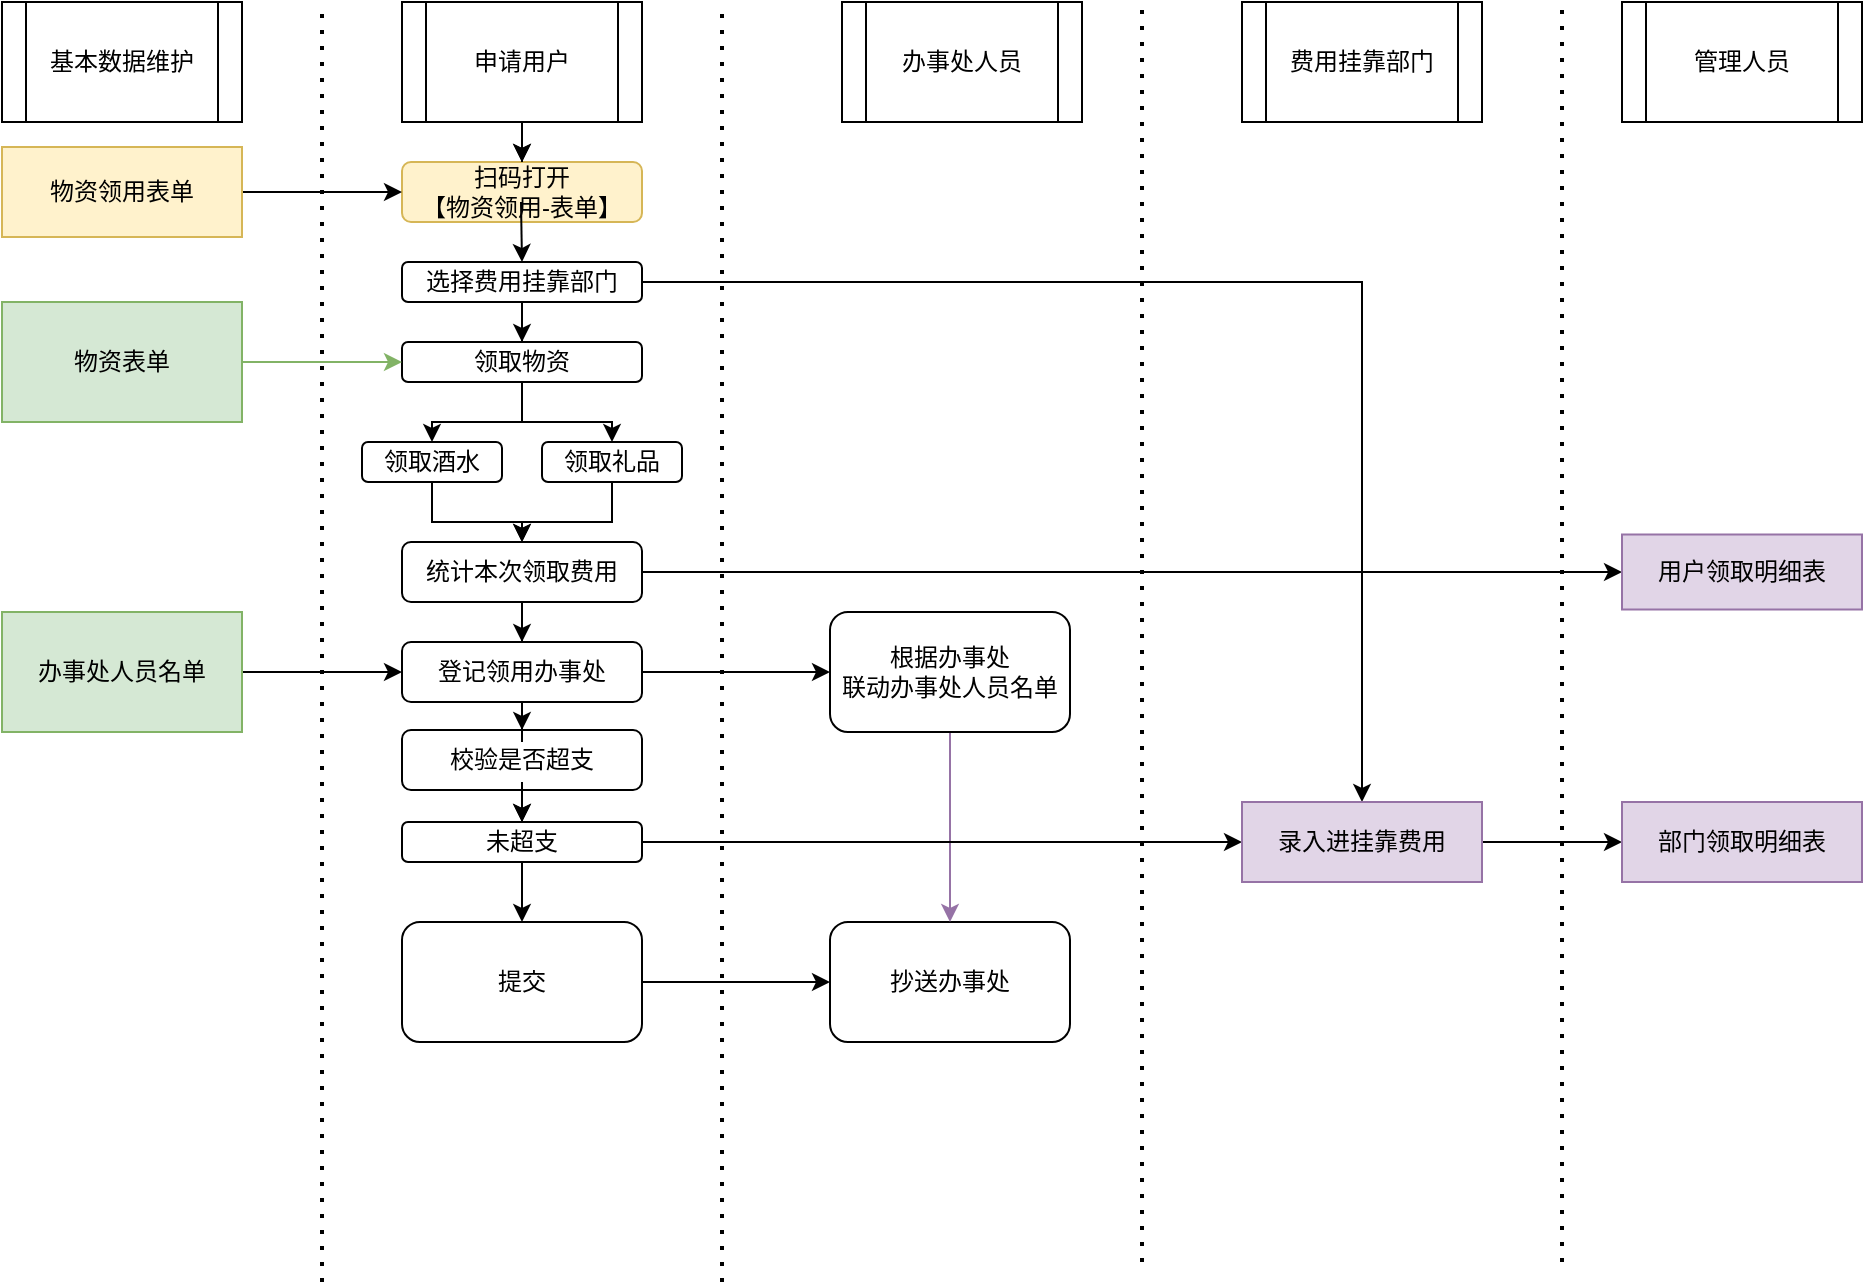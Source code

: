<mxfile version="21.5.2" type="github">
  <diagram name="第 1 页" id="7c6sXlli5CMGMtgro3f5">
    <mxGraphModel dx="1314" dy="730" grid="1" gridSize="10" guides="1" tooltips="1" connect="1" arrows="1" fold="1" page="1" pageScale="1" pageWidth="1169" pageHeight="827" math="0" shadow="0">
      <root>
        <mxCell id="0" />
        <mxCell id="1" parent="0" />
        <mxCell id="34yzm8_QOpRfy-DfD65C-1" value="扫码打开&lt;br&gt;【物资领用-表单】" style="rounded=1;whiteSpace=wrap;html=1;fillColor=#fff2cc;strokeColor=#d6b656;" vertex="1" parent="1">
          <mxGeometry x="220" y="130" width="120" height="30" as="geometry" />
        </mxCell>
        <mxCell id="34yzm8_QOpRfy-DfD65C-2" value="" style="endArrow=classic;html=1;rounded=0;" edge="1" parent="1">
          <mxGeometry width="50" height="50" relative="1" as="geometry">
            <mxPoint x="279.5" y="150" as="sourcePoint" />
            <mxPoint x="280" y="180" as="targetPoint" />
          </mxGeometry>
        </mxCell>
        <mxCell id="34yzm8_QOpRfy-DfD65C-34" style="edgeStyle=orthogonalEdgeStyle;rounded=0;orthogonalLoop=1;jettySize=auto;html=1;entryX=0.5;entryY=0;entryDx=0;entryDy=0;" edge="1" parent="1" source="34yzm8_QOpRfy-DfD65C-5" target="34yzm8_QOpRfy-DfD65C-32">
          <mxGeometry relative="1" as="geometry" />
        </mxCell>
        <mxCell id="34yzm8_QOpRfy-DfD65C-35" style="edgeStyle=orthogonalEdgeStyle;rounded=0;orthogonalLoop=1;jettySize=auto;html=1;entryX=0.5;entryY=0;entryDx=0;entryDy=0;" edge="1" parent="1" source="34yzm8_QOpRfy-DfD65C-5" target="34yzm8_QOpRfy-DfD65C-33">
          <mxGeometry relative="1" as="geometry" />
        </mxCell>
        <mxCell id="34yzm8_QOpRfy-DfD65C-5" value="领取物资" style="rounded=1;whiteSpace=wrap;html=1;" vertex="1" parent="1">
          <mxGeometry x="220" y="220" width="120" height="20" as="geometry" />
        </mxCell>
        <mxCell id="34yzm8_QOpRfy-DfD65C-30" style="edgeStyle=orthogonalEdgeStyle;rounded=0;orthogonalLoop=1;jettySize=auto;html=1;entryX=0.5;entryY=0;entryDx=0;entryDy=0;" edge="1" parent="1" source="34yzm8_QOpRfy-DfD65C-73" target="34yzm8_QOpRfy-DfD65C-10">
          <mxGeometry relative="1" as="geometry" />
        </mxCell>
        <mxCell id="34yzm8_QOpRfy-DfD65C-75" style="edgeStyle=orthogonalEdgeStyle;rounded=0;orthogonalLoop=1;jettySize=auto;html=1;entryX=0.5;entryY=0;entryDx=0;entryDy=0;" edge="1" parent="1" source="34yzm8_QOpRfy-DfD65C-7" target="34yzm8_QOpRfy-DfD65C-73">
          <mxGeometry relative="1" as="geometry" />
        </mxCell>
        <mxCell id="34yzm8_QOpRfy-DfD65C-7" value="校验是否超支" style="rounded=1;whiteSpace=wrap;html=1;" vertex="1" parent="1">
          <mxGeometry x="220" y="414" width="120" height="30" as="geometry" />
        </mxCell>
        <mxCell id="34yzm8_QOpRfy-DfD65C-44" style="edgeStyle=orthogonalEdgeStyle;rounded=0;orthogonalLoop=1;jettySize=auto;html=1;entryX=0;entryY=0.5;entryDx=0;entryDy=0;" edge="1" parent="1" source="34yzm8_QOpRfy-DfD65C-10" target="34yzm8_QOpRfy-DfD65C-18">
          <mxGeometry relative="1" as="geometry" />
        </mxCell>
        <mxCell id="34yzm8_QOpRfy-DfD65C-10" value="提交" style="rounded=1;whiteSpace=wrap;html=1;" vertex="1" parent="1">
          <mxGeometry x="220" y="510" width="120" height="60" as="geometry" />
        </mxCell>
        <mxCell id="34yzm8_QOpRfy-DfD65C-63" style="edgeStyle=orthogonalEdgeStyle;rounded=0;orthogonalLoop=1;jettySize=auto;html=1;entryX=0.5;entryY=0;entryDx=0;entryDy=0;" edge="1" parent="1" source="34yzm8_QOpRfy-DfD65C-12" target="34yzm8_QOpRfy-DfD65C-1">
          <mxGeometry relative="1" as="geometry" />
        </mxCell>
        <mxCell id="34yzm8_QOpRfy-DfD65C-64" style="edgeStyle=orthogonalEdgeStyle;rounded=0;orthogonalLoop=1;jettySize=auto;html=1;entryX=0.5;entryY=0;entryDx=0;entryDy=0;" edge="1" parent="1" source="34yzm8_QOpRfy-DfD65C-12" target="34yzm8_QOpRfy-DfD65C-1">
          <mxGeometry relative="1" as="geometry" />
        </mxCell>
        <mxCell id="34yzm8_QOpRfy-DfD65C-12" value="申请用户" style="shape=process;whiteSpace=wrap;html=1;backgroundOutline=1;" vertex="1" parent="1">
          <mxGeometry x="220" y="50" width="120" height="60" as="geometry" />
        </mxCell>
        <mxCell id="34yzm8_QOpRfy-DfD65C-13" value="办事处人员" style="shape=process;whiteSpace=wrap;html=1;backgroundOutline=1;" vertex="1" parent="1">
          <mxGeometry x="440" y="50" width="120" height="60" as="geometry" />
        </mxCell>
        <mxCell id="34yzm8_QOpRfy-DfD65C-16" value="" style="endArrow=none;dashed=1;html=1;dashPattern=1 3;strokeWidth=2;rounded=0;" edge="1" parent="1">
          <mxGeometry width="50" height="50" relative="1" as="geometry">
            <mxPoint x="380" y="690" as="sourcePoint" />
            <mxPoint x="380" y="50" as="targetPoint" />
          </mxGeometry>
        </mxCell>
        <mxCell id="34yzm8_QOpRfy-DfD65C-18" value="抄送办事处" style="rounded=1;whiteSpace=wrap;html=1;" vertex="1" parent="1">
          <mxGeometry x="434" y="510" width="120" height="60" as="geometry" />
        </mxCell>
        <mxCell id="34yzm8_QOpRfy-DfD65C-19" value="" style="endArrow=none;dashed=1;html=1;dashPattern=1 3;strokeWidth=2;rounded=0;" edge="1" parent="1">
          <mxGeometry width="50" height="50" relative="1" as="geometry">
            <mxPoint x="590" y="680" as="sourcePoint" />
            <mxPoint x="590" y="50" as="targetPoint" />
          </mxGeometry>
        </mxCell>
        <mxCell id="34yzm8_QOpRfy-DfD65C-20" value="费用挂靠部门" style="shape=process;whiteSpace=wrap;html=1;backgroundOutline=1;" vertex="1" parent="1">
          <mxGeometry x="640" y="50" width="120" height="60" as="geometry" />
        </mxCell>
        <mxCell id="34yzm8_QOpRfy-DfD65C-29" style="edgeStyle=orthogonalEdgeStyle;rounded=0;orthogonalLoop=1;jettySize=auto;html=1;entryX=0.5;entryY=0;entryDx=0;entryDy=0;" edge="1" parent="1" source="34yzm8_QOpRfy-DfD65C-22" target="34yzm8_QOpRfy-DfD65C-5">
          <mxGeometry relative="1" as="geometry" />
        </mxCell>
        <mxCell id="34yzm8_QOpRfy-DfD65C-83" style="edgeStyle=orthogonalEdgeStyle;rounded=0;orthogonalLoop=1;jettySize=auto;html=1;entryX=0.5;entryY=0;entryDx=0;entryDy=0;" edge="1" parent="1" source="34yzm8_QOpRfy-DfD65C-22" target="34yzm8_QOpRfy-DfD65C-79">
          <mxGeometry relative="1" as="geometry" />
        </mxCell>
        <mxCell id="34yzm8_QOpRfy-DfD65C-22" value="选择费用挂靠部门" style="rounded=1;whiteSpace=wrap;html=1;" vertex="1" parent="1">
          <mxGeometry x="220" y="180" width="120" height="20" as="geometry" />
        </mxCell>
        <mxCell id="34yzm8_QOpRfy-DfD65C-38" style="edgeStyle=orthogonalEdgeStyle;rounded=0;orthogonalLoop=1;jettySize=auto;html=1;entryX=0.5;entryY=0;entryDx=0;entryDy=0;" edge="1" parent="1" source="34yzm8_QOpRfy-DfD65C-32" target="34yzm8_QOpRfy-DfD65C-37">
          <mxGeometry relative="1" as="geometry" />
        </mxCell>
        <mxCell id="34yzm8_QOpRfy-DfD65C-32" value="领取酒水" style="rounded=1;whiteSpace=wrap;html=1;" vertex="1" parent="1">
          <mxGeometry x="200" y="270" width="70" height="20" as="geometry" />
        </mxCell>
        <mxCell id="34yzm8_QOpRfy-DfD65C-39" style="edgeStyle=orthogonalEdgeStyle;rounded=0;orthogonalLoop=1;jettySize=auto;html=1;entryX=0.5;entryY=0;entryDx=0;entryDy=0;" edge="1" parent="1" source="34yzm8_QOpRfy-DfD65C-33" target="34yzm8_QOpRfy-DfD65C-37">
          <mxGeometry relative="1" as="geometry" />
        </mxCell>
        <mxCell id="34yzm8_QOpRfy-DfD65C-33" value="领取礼品" style="rounded=1;whiteSpace=wrap;html=1;" vertex="1" parent="1">
          <mxGeometry x="290" y="270" width="70" height="20" as="geometry" />
        </mxCell>
        <mxCell id="34yzm8_QOpRfy-DfD65C-43" style="edgeStyle=orthogonalEdgeStyle;rounded=0;orthogonalLoop=1;jettySize=auto;html=1;entryX=0.5;entryY=0;entryDx=0;entryDy=0;" edge="1" parent="1" source="34yzm8_QOpRfy-DfD65C-49" target="34yzm8_QOpRfy-DfD65C-7">
          <mxGeometry relative="1" as="geometry" />
        </mxCell>
        <mxCell id="34yzm8_QOpRfy-DfD65C-72" style="edgeStyle=orthogonalEdgeStyle;rounded=0;orthogonalLoop=1;jettySize=auto;html=1;" edge="1" parent="1" source="34yzm8_QOpRfy-DfD65C-37" target="34yzm8_QOpRfy-DfD65C-71">
          <mxGeometry relative="1" as="geometry" />
        </mxCell>
        <mxCell id="34yzm8_QOpRfy-DfD65C-37" value="统计本次领取费用" style="rounded=1;whiteSpace=wrap;html=1;" vertex="1" parent="1">
          <mxGeometry x="220" y="320" width="120" height="30" as="geometry" />
        </mxCell>
        <mxCell id="34yzm8_QOpRfy-DfD65C-47" value="" style="endArrow=none;dashed=1;html=1;dashPattern=1 3;strokeWidth=2;rounded=0;" edge="1" parent="1">
          <mxGeometry width="50" height="50" relative="1" as="geometry">
            <mxPoint x="800" y="680" as="sourcePoint" />
            <mxPoint x="800" y="50" as="targetPoint" />
          </mxGeometry>
        </mxCell>
        <mxCell id="34yzm8_QOpRfy-DfD65C-48" value="基本数据维护" style="shape=process;whiteSpace=wrap;html=1;backgroundOutline=1;" vertex="1" parent="1">
          <mxGeometry x="20" y="50" width="120" height="60" as="geometry" />
        </mxCell>
        <mxCell id="34yzm8_QOpRfy-DfD65C-50" value="" style="edgeStyle=orthogonalEdgeStyle;rounded=0;orthogonalLoop=1;jettySize=auto;html=1;entryX=0.5;entryY=0;entryDx=0;entryDy=0;" edge="1" parent="1" source="34yzm8_QOpRfy-DfD65C-37" target="34yzm8_QOpRfy-DfD65C-49">
          <mxGeometry relative="1" as="geometry">
            <mxPoint x="280" y="350" as="sourcePoint" />
            <mxPoint x="280" y="420" as="targetPoint" />
          </mxGeometry>
        </mxCell>
        <mxCell id="34yzm8_QOpRfy-DfD65C-52" value="" style="edgeStyle=orthogonalEdgeStyle;rounded=0;orthogonalLoop=1;jettySize=auto;html=1;" edge="1" parent="1" source="34yzm8_QOpRfy-DfD65C-49" target="34yzm8_QOpRfy-DfD65C-51">
          <mxGeometry relative="1" as="geometry" />
        </mxCell>
        <mxCell id="34yzm8_QOpRfy-DfD65C-49" value="登记领用办事处" style="rounded=1;whiteSpace=wrap;html=1;" vertex="1" parent="1">
          <mxGeometry x="220" y="370" width="120" height="30" as="geometry" />
        </mxCell>
        <mxCell id="34yzm8_QOpRfy-DfD65C-60" style="edgeStyle=orthogonalEdgeStyle;rounded=0;orthogonalLoop=1;jettySize=auto;html=1;entryX=0.5;entryY=0;entryDx=0;entryDy=0;fillColor=#e1d5e7;strokeColor=#9673a6;" edge="1" parent="1" source="34yzm8_QOpRfy-DfD65C-51" target="34yzm8_QOpRfy-DfD65C-18">
          <mxGeometry relative="1" as="geometry" />
        </mxCell>
        <mxCell id="34yzm8_QOpRfy-DfD65C-51" value="根据办事处&lt;br&gt;联动办事处人员名单" style="rounded=1;whiteSpace=wrap;html=1;" vertex="1" parent="1">
          <mxGeometry x="434" y="355" width="120" height="60" as="geometry" />
        </mxCell>
        <mxCell id="34yzm8_QOpRfy-DfD65C-59" style="edgeStyle=orthogonalEdgeStyle;rounded=0;orthogonalLoop=1;jettySize=auto;html=1;fillColor=#d5e8d4;strokeColor=#82b366;" edge="1" parent="1" source="34yzm8_QOpRfy-DfD65C-53" target="34yzm8_QOpRfy-DfD65C-5">
          <mxGeometry relative="1" as="geometry" />
        </mxCell>
        <mxCell id="34yzm8_QOpRfy-DfD65C-53" value="物资表单" style="rounded=0;whiteSpace=wrap;html=1;fillColor=#d5e8d4;strokeColor=#82b366;" vertex="1" parent="1">
          <mxGeometry x="20" y="200" width="120" height="60" as="geometry" />
        </mxCell>
        <mxCell id="34yzm8_QOpRfy-DfD65C-55" value="" style="endArrow=none;dashed=1;html=1;dashPattern=1 3;strokeWidth=2;rounded=0;" edge="1" parent="1">
          <mxGeometry width="50" height="50" relative="1" as="geometry">
            <mxPoint x="180" y="690" as="sourcePoint" />
            <mxPoint x="180" y="50" as="targetPoint" />
          </mxGeometry>
        </mxCell>
        <mxCell id="34yzm8_QOpRfy-DfD65C-68" style="edgeStyle=orthogonalEdgeStyle;rounded=0;orthogonalLoop=1;jettySize=auto;html=1;entryX=0;entryY=0.5;entryDx=0;entryDy=0;" edge="1" parent="1" source="34yzm8_QOpRfy-DfD65C-61" target="34yzm8_QOpRfy-DfD65C-49">
          <mxGeometry relative="1" as="geometry" />
        </mxCell>
        <mxCell id="34yzm8_QOpRfy-DfD65C-61" value="办事处人员名单" style="rounded=0;whiteSpace=wrap;html=1;fillColor=#d5e8d4;strokeColor=#82b366;" vertex="1" parent="1">
          <mxGeometry x="20" y="355" width="120" height="60" as="geometry" />
        </mxCell>
        <mxCell id="34yzm8_QOpRfy-DfD65C-65" value="管理人员" style="shape=process;whiteSpace=wrap;html=1;backgroundOutline=1;" vertex="1" parent="1">
          <mxGeometry x="830" y="50" width="120" height="60" as="geometry" />
        </mxCell>
        <mxCell id="34yzm8_QOpRfy-DfD65C-67" style="edgeStyle=orthogonalEdgeStyle;rounded=0;orthogonalLoop=1;jettySize=auto;html=1;entryX=0;entryY=0.5;entryDx=0;entryDy=0;" edge="1" parent="1" source="34yzm8_QOpRfy-DfD65C-66" target="34yzm8_QOpRfy-DfD65C-1">
          <mxGeometry relative="1" as="geometry" />
        </mxCell>
        <mxCell id="34yzm8_QOpRfy-DfD65C-66" value="物资领用表单" style="rounded=0;whiteSpace=wrap;html=1;fillColor=#fff2cc;strokeColor=#d6b656;" vertex="1" parent="1">
          <mxGeometry x="20" y="122.5" width="120" height="45" as="geometry" />
        </mxCell>
        <mxCell id="34yzm8_QOpRfy-DfD65C-71" value="用户领取明细表" style="rounded=0;whiteSpace=wrap;html=1;fillColor=#e1d5e7;strokeColor=#9673a6;" vertex="1" parent="1">
          <mxGeometry x="830" y="316.25" width="120" height="37.5" as="geometry" />
        </mxCell>
        <mxCell id="34yzm8_QOpRfy-DfD65C-74" value="" style="edgeStyle=orthogonalEdgeStyle;rounded=0;orthogonalLoop=1;jettySize=auto;html=1;entryX=0.5;entryY=0;entryDx=0;entryDy=0;" edge="1" parent="1" source="34yzm8_QOpRfy-DfD65C-7" target="34yzm8_QOpRfy-DfD65C-73">
          <mxGeometry relative="1" as="geometry">
            <mxPoint x="280" y="450" as="sourcePoint" />
            <mxPoint x="280" y="560" as="targetPoint" />
          </mxGeometry>
        </mxCell>
        <mxCell id="34yzm8_QOpRfy-DfD65C-80" style="edgeStyle=orthogonalEdgeStyle;rounded=0;orthogonalLoop=1;jettySize=auto;html=1;" edge="1" parent="1" source="34yzm8_QOpRfy-DfD65C-73" target="34yzm8_QOpRfy-DfD65C-79">
          <mxGeometry relative="1" as="geometry" />
        </mxCell>
        <mxCell id="34yzm8_QOpRfy-DfD65C-73" value="未超支" style="rounded=1;whiteSpace=wrap;html=1;" vertex="1" parent="1">
          <mxGeometry x="220" y="460" width="120" height="20" as="geometry" />
        </mxCell>
        <mxCell id="34yzm8_QOpRfy-DfD65C-82" value="" style="edgeStyle=orthogonalEdgeStyle;rounded=0;orthogonalLoop=1;jettySize=auto;html=1;" edge="1" parent="1" source="34yzm8_QOpRfy-DfD65C-79" target="34yzm8_QOpRfy-DfD65C-81">
          <mxGeometry relative="1" as="geometry" />
        </mxCell>
        <mxCell id="34yzm8_QOpRfy-DfD65C-79" value="录入进挂靠费用" style="rounded=0;whiteSpace=wrap;html=1;fillColor=#e1d5e7;strokeColor=#9673a6;" vertex="1" parent="1">
          <mxGeometry x="640" y="450" width="120" height="40" as="geometry" />
        </mxCell>
        <mxCell id="34yzm8_QOpRfy-DfD65C-81" value="部门领取明细表" style="rounded=0;whiteSpace=wrap;html=1;fillColor=#e1d5e7;strokeColor=#9673a6;" vertex="1" parent="1">
          <mxGeometry x="830" y="450" width="120" height="40" as="geometry" />
        </mxCell>
      </root>
    </mxGraphModel>
  </diagram>
</mxfile>
